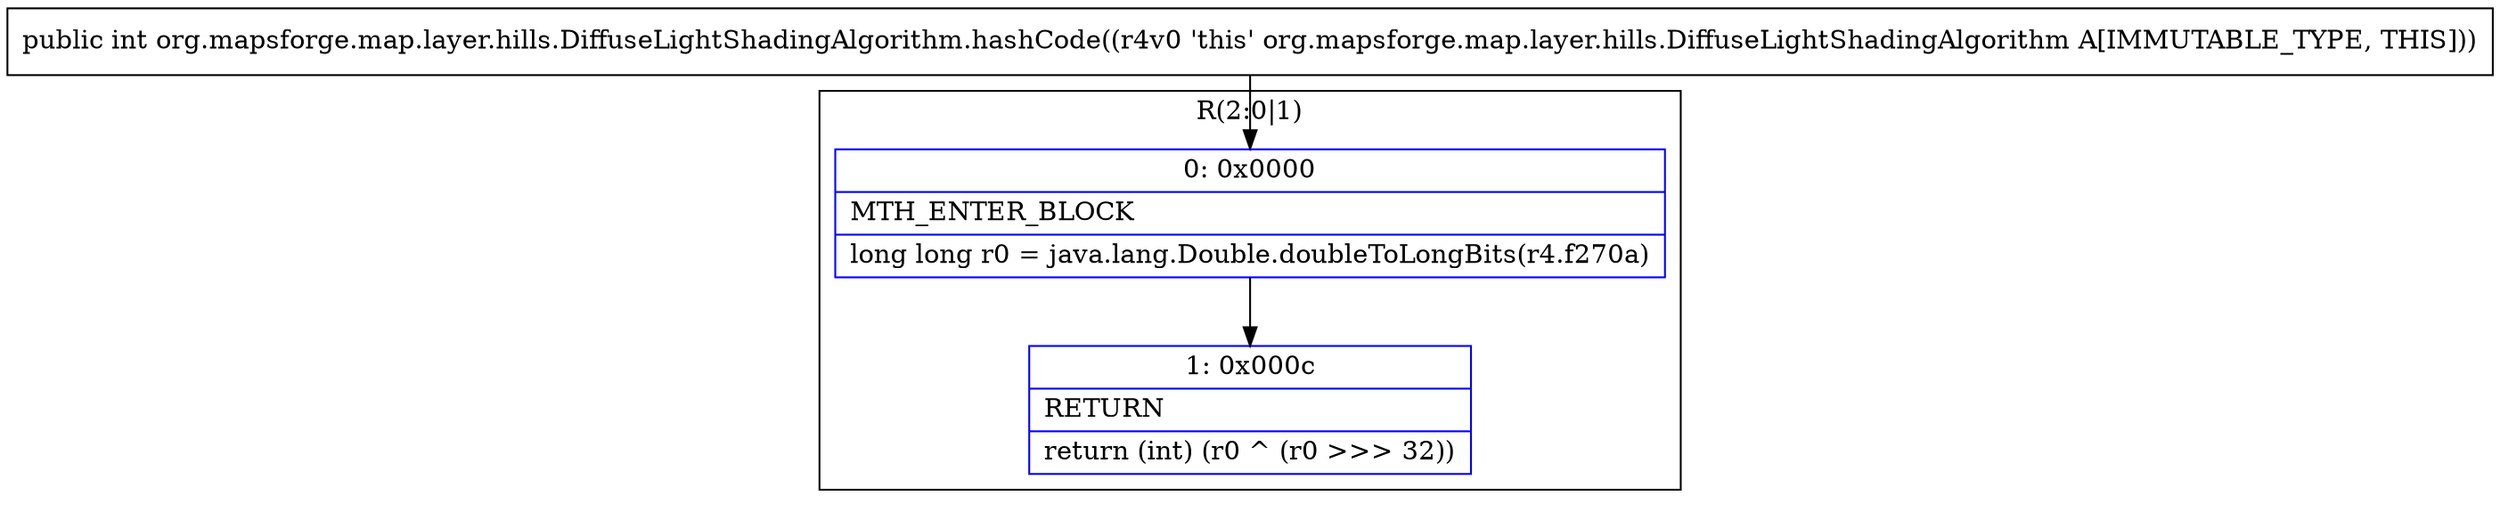 digraph "CFG fororg.mapsforge.map.layer.hills.DiffuseLightShadingAlgorithm.hashCode()I" {
subgraph cluster_Region_796801476 {
label = "R(2:0|1)";
node [shape=record,color=blue];
Node_0 [shape=record,label="{0\:\ 0x0000|MTH_ENTER_BLOCK\l|long long r0 = java.lang.Double.doubleToLongBits(r4.f270a)\l}"];
Node_1 [shape=record,label="{1\:\ 0x000c|RETURN\l|return (int) (r0 ^ (r0 \>\>\> 32))\l}"];
}
MethodNode[shape=record,label="{public int org.mapsforge.map.layer.hills.DiffuseLightShadingAlgorithm.hashCode((r4v0 'this' org.mapsforge.map.layer.hills.DiffuseLightShadingAlgorithm A[IMMUTABLE_TYPE, THIS])) }"];
MethodNode -> Node_0;
Node_0 -> Node_1;
}

